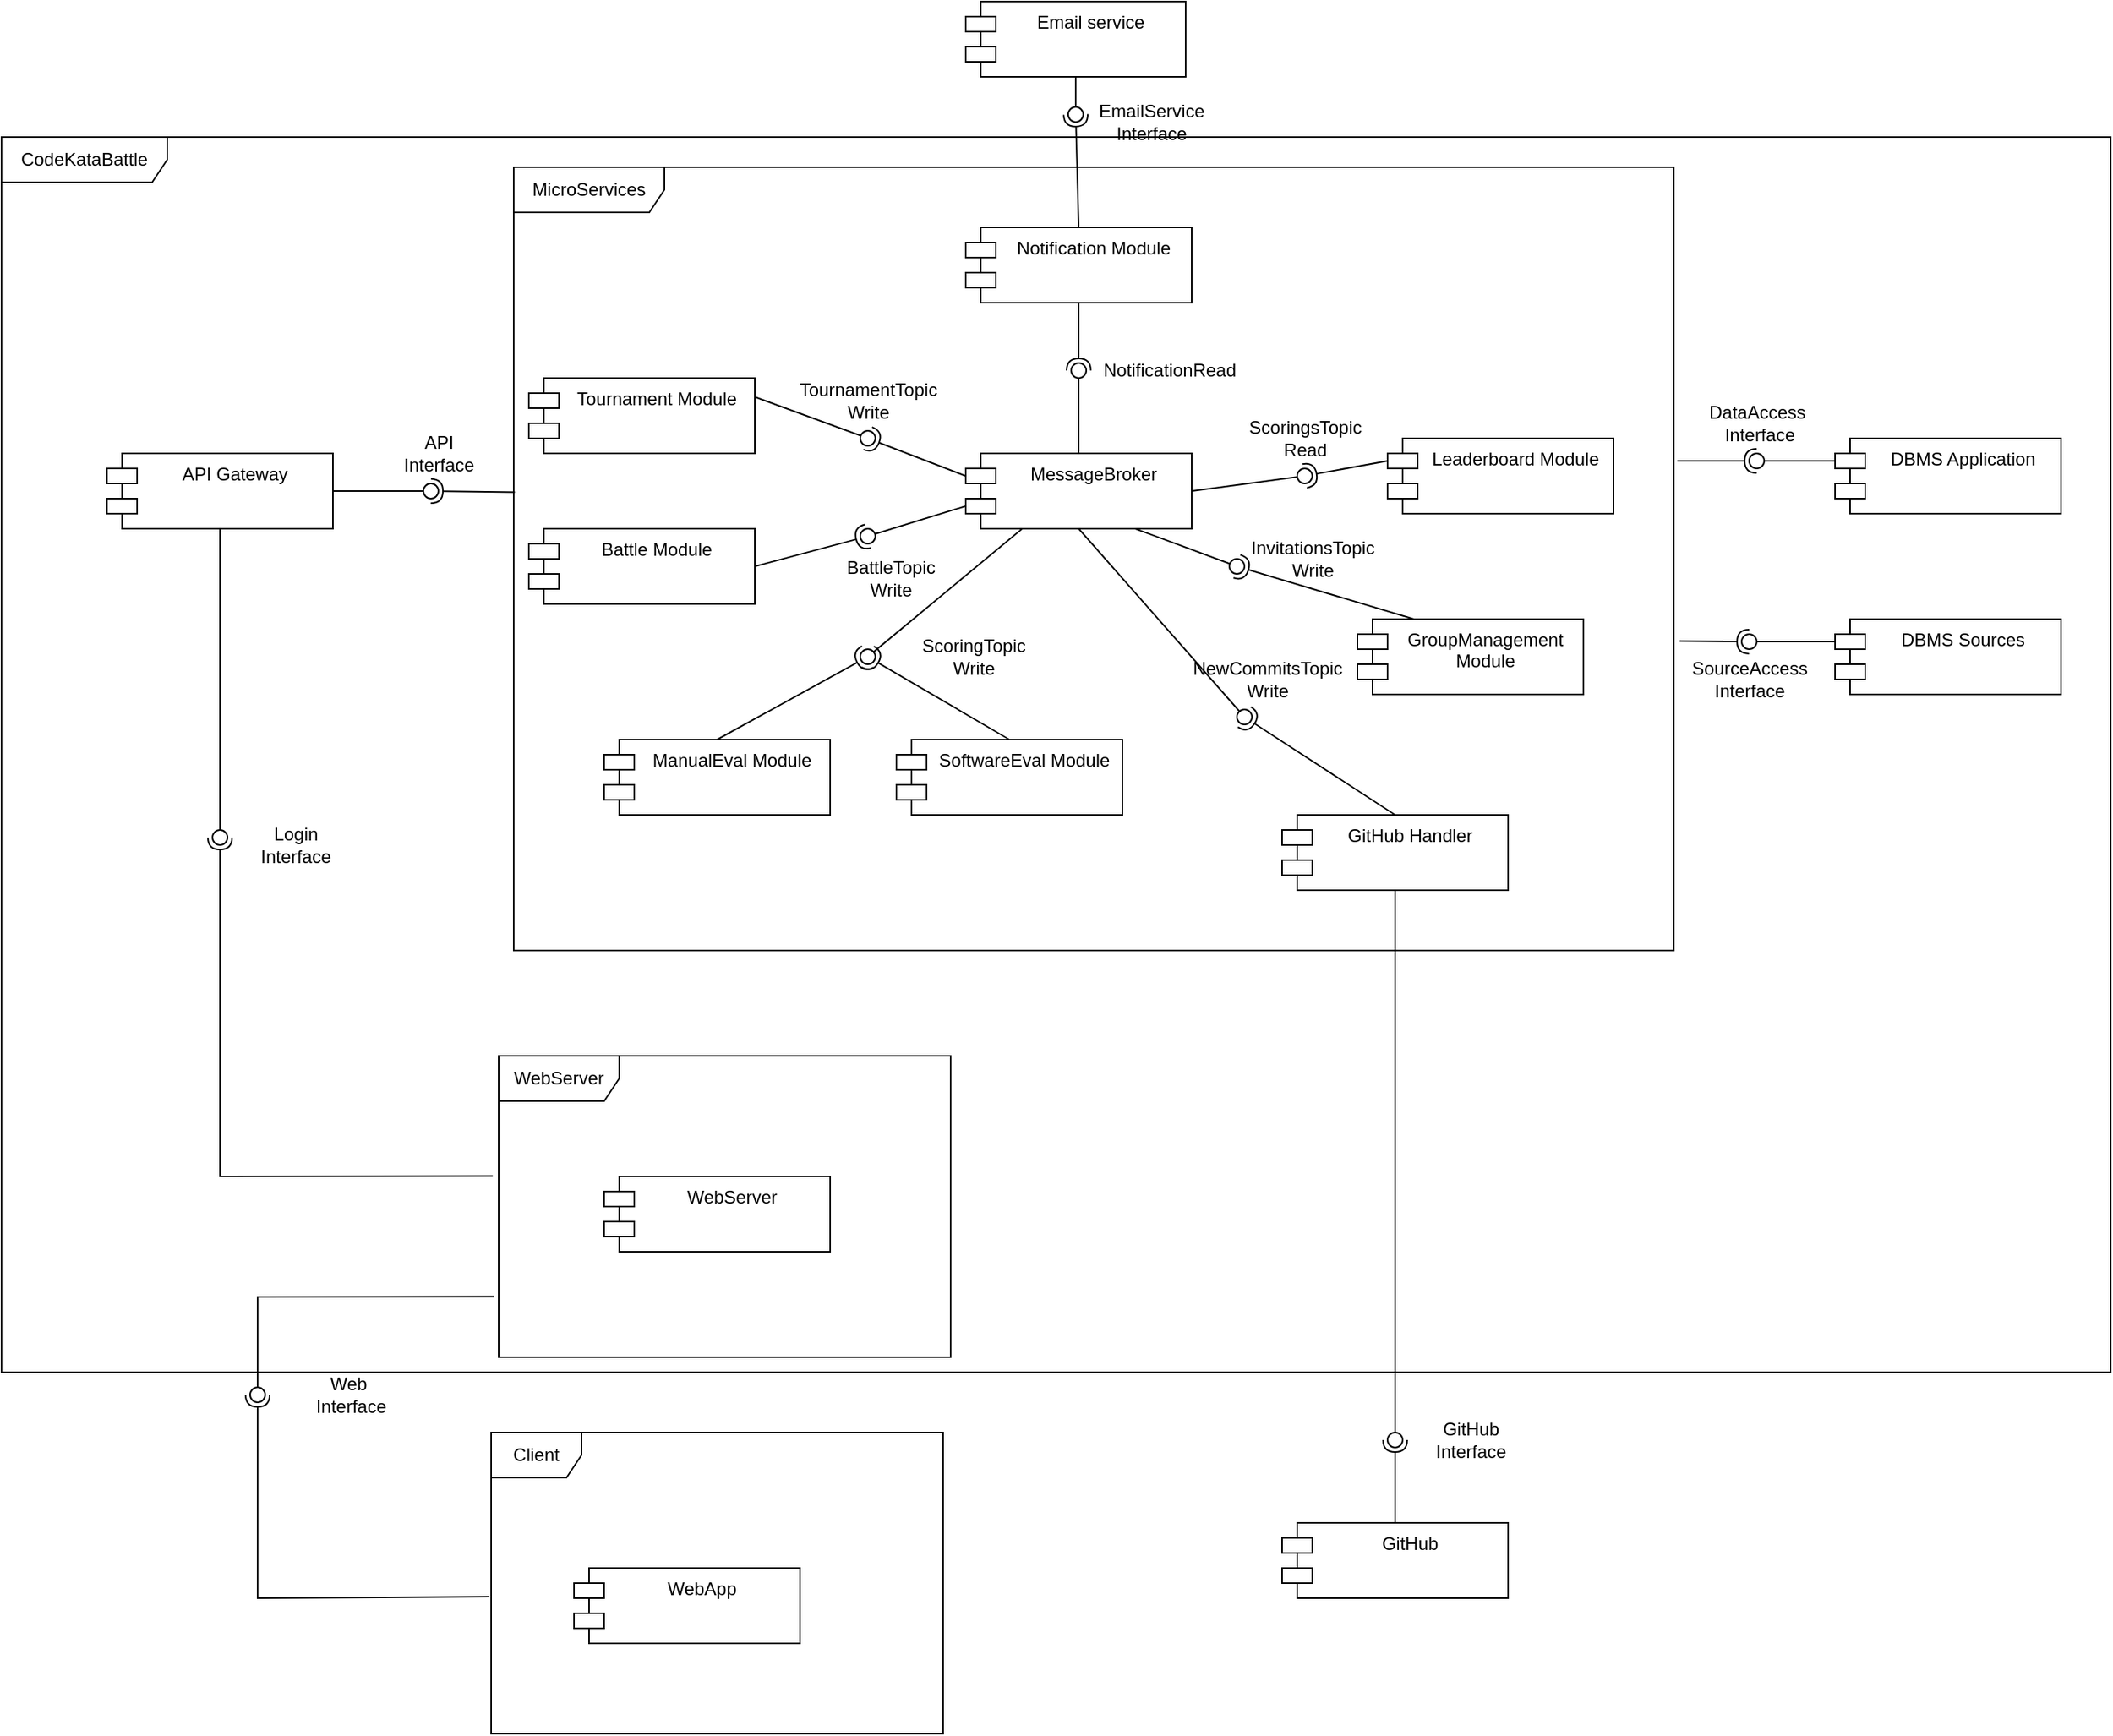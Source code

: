 <mxfile version="22.1.11" type="device">
  <diagram name="Pagina-1" id="qzB83dGnzqiJjhfnsxtL">
    <mxGraphModel dx="2817" dy="2252" grid="1" gridSize="10" guides="1" tooltips="1" connect="1" arrows="1" fold="1" page="1" pageScale="1" pageWidth="827" pageHeight="1169" math="0" shadow="0">
      <root>
        <mxCell id="0" />
        <mxCell id="1" parent="0" />
        <mxCell id="h46Rm4Iv9E7iwNrBsxgi-1" value="Battle Module" style="shape=module;align=left;spacingLeft=20;align=center;verticalAlign=top;whiteSpace=wrap;html=1;" vertex="1" parent="1">
          <mxGeometry x="20" y="250" width="150" height="50" as="geometry" />
        </mxCell>
        <mxCell id="h46Rm4Iv9E7iwNrBsxgi-2" value="Notification Module" style="shape=module;align=left;spacingLeft=20;align=center;verticalAlign=top;whiteSpace=wrap;html=1;" vertex="1" parent="1">
          <mxGeometry x="310" y="50" width="150" height="50" as="geometry" />
        </mxCell>
        <mxCell id="h46Rm4Iv9E7iwNrBsxgi-3" value="GitHub Handler" style="shape=module;align=left;spacingLeft=20;align=center;verticalAlign=top;whiteSpace=wrap;html=1;" vertex="1" parent="1">
          <mxGeometry x="520" y="440" width="150" height="50" as="geometry" />
        </mxCell>
        <mxCell id="h46Rm4Iv9E7iwNrBsxgi-4" value="Tournament Module" style="shape=module;align=left;spacingLeft=20;align=center;verticalAlign=top;whiteSpace=wrap;html=1;" vertex="1" parent="1">
          <mxGeometry x="20" y="150" width="150" height="50" as="geometry" />
        </mxCell>
        <mxCell id="h46Rm4Iv9E7iwNrBsxgi-5" value="MessageBroker" style="shape=module;align=left;spacingLeft=20;align=center;verticalAlign=top;whiteSpace=wrap;html=1;" vertex="1" parent="1">
          <mxGeometry x="310" y="200" width="150" height="50" as="geometry" />
        </mxCell>
        <mxCell id="h46Rm4Iv9E7iwNrBsxgi-6" value="ManualEval Module" style="shape=module;align=left;spacingLeft=20;align=center;verticalAlign=top;whiteSpace=wrap;html=1;" vertex="1" parent="1">
          <mxGeometry x="70" y="390" width="150" height="50" as="geometry" />
        </mxCell>
        <mxCell id="h46Rm4Iv9E7iwNrBsxgi-7" value="SoftwareEval Module" style="shape=module;align=left;spacingLeft=20;align=center;verticalAlign=top;whiteSpace=wrap;html=1;" vertex="1" parent="1">
          <mxGeometry x="264" y="390" width="150" height="50" as="geometry" />
        </mxCell>
        <mxCell id="h46Rm4Iv9E7iwNrBsxgi-8" value="Leaderboard Module" style="shape=module;align=left;spacingLeft=20;align=center;verticalAlign=top;whiteSpace=wrap;html=1;" vertex="1" parent="1">
          <mxGeometry x="590" y="190" width="150" height="50" as="geometry" />
        </mxCell>
        <mxCell id="h46Rm4Iv9E7iwNrBsxgi-9" value="GroupManagement Module" style="shape=module;align=left;spacingLeft=20;align=center;verticalAlign=top;whiteSpace=wrap;html=1;" vertex="1" parent="1">
          <mxGeometry x="570" y="310" width="150" height="50" as="geometry" />
        </mxCell>
        <mxCell id="h46Rm4Iv9E7iwNrBsxgi-10" value="" style="rounded=0;orthogonalLoop=1;jettySize=auto;html=1;endArrow=halfCircle;endFill=0;endSize=6;strokeWidth=1;sketch=0;exitX=0.5;exitY=1;exitDx=0;exitDy=0;" edge="1" target="h46Rm4Iv9E7iwNrBsxgi-12" parent="1" source="h46Rm4Iv9E7iwNrBsxgi-2">
          <mxGeometry relative="1" as="geometry">
            <mxPoint x="430" y="195" as="sourcePoint" />
          </mxGeometry>
        </mxCell>
        <mxCell id="h46Rm4Iv9E7iwNrBsxgi-11" value="" style="rounded=0;orthogonalLoop=1;jettySize=auto;html=1;endArrow=oval;endFill=0;sketch=0;sourcePerimeterSpacing=0;targetPerimeterSpacing=0;endSize=10;exitX=0.5;exitY=0;exitDx=0;exitDy=0;" edge="1" target="h46Rm4Iv9E7iwNrBsxgi-12" parent="1" source="h46Rm4Iv9E7iwNrBsxgi-5">
          <mxGeometry relative="1" as="geometry">
            <mxPoint x="390" y="195" as="sourcePoint" />
          </mxGeometry>
        </mxCell>
        <mxCell id="h46Rm4Iv9E7iwNrBsxgi-12" value="" style="ellipse;whiteSpace=wrap;html=1;align=center;aspect=fixed;fillColor=none;strokeColor=none;resizable=0;perimeter=centerPerimeter;rotatable=0;allowArrows=0;points=[];outlineConnect=1;" vertex="1" parent="1">
          <mxGeometry x="380" y="140" width="10" height="10" as="geometry" />
        </mxCell>
        <mxCell id="h46Rm4Iv9E7iwNrBsxgi-13" value="" style="rounded=0;orthogonalLoop=1;jettySize=auto;html=1;endArrow=halfCircle;endFill=0;endSize=6;strokeWidth=1;sketch=0;exitX=0;exitY=0;exitDx=0;exitDy=15;exitPerimeter=0;" edge="1" target="h46Rm4Iv9E7iwNrBsxgi-15" parent="1" source="h46Rm4Iv9E7iwNrBsxgi-8">
          <mxGeometry relative="1" as="geometry">
            <mxPoint x="430" y="325" as="sourcePoint" />
          </mxGeometry>
        </mxCell>
        <mxCell id="h46Rm4Iv9E7iwNrBsxgi-14" value="" style="rounded=0;orthogonalLoop=1;jettySize=auto;html=1;endArrow=oval;endFill=0;sketch=0;sourcePerimeterSpacing=0;targetPerimeterSpacing=0;endSize=10;exitX=1;exitY=0.5;exitDx=0;exitDy=0;" edge="1" target="h46Rm4Iv9E7iwNrBsxgi-15" parent="1" source="h46Rm4Iv9E7iwNrBsxgi-5">
          <mxGeometry relative="1" as="geometry">
            <mxPoint x="390" y="325" as="sourcePoint" />
          </mxGeometry>
        </mxCell>
        <mxCell id="h46Rm4Iv9E7iwNrBsxgi-15" value="" style="ellipse;whiteSpace=wrap;html=1;align=center;aspect=fixed;fillColor=none;strokeColor=none;resizable=0;perimeter=centerPerimeter;rotatable=0;allowArrows=0;points=[];outlineConnect=1;" vertex="1" parent="1">
          <mxGeometry x="530" y="210" width="10" height="10" as="geometry" />
        </mxCell>
        <mxCell id="h46Rm4Iv9E7iwNrBsxgi-16" value="ScoringsTopic&lt;br&gt;Read" style="text;html=1;align=center;verticalAlign=middle;resizable=0;points=[];autosize=1;strokeColor=none;fillColor=none;" vertex="1" parent="1">
          <mxGeometry x="485" y="170" width="100" height="40" as="geometry" />
        </mxCell>
        <mxCell id="h46Rm4Iv9E7iwNrBsxgi-17" value="NotificationRead" style="text;html=1;align=center;verticalAlign=middle;resizable=0;points=[];autosize=1;strokeColor=none;fillColor=none;" vertex="1" parent="1">
          <mxGeometry x="390" y="130" width="110" height="30" as="geometry" />
        </mxCell>
        <mxCell id="h46Rm4Iv9E7iwNrBsxgi-18" value="" style="rounded=0;orthogonalLoop=1;jettySize=auto;html=1;endArrow=halfCircle;endFill=0;endSize=6;strokeWidth=1;sketch=0;exitX=0;exitY=0;exitDx=0;exitDy=15;exitPerimeter=0;" edge="1" target="h46Rm4Iv9E7iwNrBsxgi-20" parent="1" source="h46Rm4Iv9E7iwNrBsxgi-5">
          <mxGeometry relative="1" as="geometry">
            <mxPoint x="430" y="325" as="sourcePoint" />
          </mxGeometry>
        </mxCell>
        <mxCell id="h46Rm4Iv9E7iwNrBsxgi-19" value="" style="rounded=0;orthogonalLoop=1;jettySize=auto;html=1;endArrow=oval;endFill=0;sketch=0;sourcePerimeterSpacing=0;targetPerimeterSpacing=0;endSize=10;exitX=1;exitY=0.25;exitDx=0;exitDy=0;" edge="1" target="h46Rm4Iv9E7iwNrBsxgi-20" parent="1" source="h46Rm4Iv9E7iwNrBsxgi-4">
          <mxGeometry relative="1" as="geometry">
            <mxPoint x="390" y="325" as="sourcePoint" />
          </mxGeometry>
        </mxCell>
        <mxCell id="h46Rm4Iv9E7iwNrBsxgi-20" value="" style="ellipse;whiteSpace=wrap;html=1;align=center;aspect=fixed;fillColor=none;strokeColor=none;resizable=0;perimeter=centerPerimeter;rotatable=0;allowArrows=0;points=[];outlineConnect=1;" vertex="1" parent="1">
          <mxGeometry x="240" y="185" width="10" height="10" as="geometry" />
        </mxCell>
        <mxCell id="h46Rm4Iv9E7iwNrBsxgi-21" value="TournamentTopic&lt;br&gt;Write" style="text;html=1;align=center;verticalAlign=middle;resizable=0;points=[];autosize=1;strokeColor=none;fillColor=none;" vertex="1" parent="1">
          <mxGeometry x="190" y="145" width="110" height="40" as="geometry" />
        </mxCell>
        <mxCell id="h46Rm4Iv9E7iwNrBsxgi-22" value="" style="rounded=0;orthogonalLoop=1;jettySize=auto;html=1;endArrow=halfCircle;endFill=0;endSize=6;strokeWidth=1;sketch=0;exitX=1;exitY=0.5;exitDx=0;exitDy=0;" edge="1" target="h46Rm4Iv9E7iwNrBsxgi-24" parent="1" source="h46Rm4Iv9E7iwNrBsxgi-1">
          <mxGeometry relative="1" as="geometry">
            <mxPoint x="430" y="325" as="sourcePoint" />
          </mxGeometry>
        </mxCell>
        <mxCell id="h46Rm4Iv9E7iwNrBsxgi-23" value="" style="rounded=0;orthogonalLoop=1;jettySize=auto;html=1;endArrow=oval;endFill=0;sketch=0;sourcePerimeterSpacing=0;targetPerimeterSpacing=0;endSize=10;exitX=0;exitY=0;exitDx=0;exitDy=35;exitPerimeter=0;" edge="1" target="h46Rm4Iv9E7iwNrBsxgi-24" parent="1" source="h46Rm4Iv9E7iwNrBsxgi-5">
          <mxGeometry relative="1" as="geometry">
            <mxPoint x="390" y="325" as="sourcePoint" />
          </mxGeometry>
        </mxCell>
        <mxCell id="h46Rm4Iv9E7iwNrBsxgi-24" value="" style="ellipse;whiteSpace=wrap;html=1;align=center;aspect=fixed;fillColor=none;strokeColor=none;resizable=0;perimeter=centerPerimeter;rotatable=0;allowArrows=0;points=[];outlineConnect=1;" vertex="1" parent="1">
          <mxGeometry x="240" y="250" width="10" height="10" as="geometry" />
        </mxCell>
        <mxCell id="h46Rm4Iv9E7iwNrBsxgi-25" value="BattleTopic&lt;br&gt;Write" style="text;html=1;align=center;verticalAlign=middle;resizable=0;points=[];autosize=1;strokeColor=none;fillColor=none;" vertex="1" parent="1">
          <mxGeometry x="220" y="263" width="80" height="40" as="geometry" />
        </mxCell>
        <mxCell id="h46Rm4Iv9E7iwNrBsxgi-26" value="" style="rounded=0;orthogonalLoop=1;jettySize=auto;html=1;endArrow=halfCircle;endFill=0;endSize=6;strokeWidth=1;sketch=0;exitX=0.5;exitY=0;exitDx=0;exitDy=0;" edge="1" target="h46Rm4Iv9E7iwNrBsxgi-28" parent="1" source="h46Rm4Iv9E7iwNrBsxgi-6">
          <mxGeometry relative="1" as="geometry">
            <mxPoint x="430" y="325" as="sourcePoint" />
          </mxGeometry>
        </mxCell>
        <mxCell id="h46Rm4Iv9E7iwNrBsxgi-27" value="" style="rounded=0;orthogonalLoop=1;jettySize=auto;html=1;endArrow=oval;endFill=0;sketch=0;sourcePerimeterSpacing=0;targetPerimeterSpacing=0;endSize=10;exitX=0.25;exitY=1;exitDx=0;exitDy=0;" edge="1" target="h46Rm4Iv9E7iwNrBsxgi-28" parent="1" source="h46Rm4Iv9E7iwNrBsxgi-5">
          <mxGeometry relative="1" as="geometry">
            <mxPoint x="390" y="325" as="sourcePoint" />
          </mxGeometry>
        </mxCell>
        <mxCell id="h46Rm4Iv9E7iwNrBsxgi-28" value="" style="ellipse;whiteSpace=wrap;html=1;align=center;aspect=fixed;fillColor=none;strokeColor=none;resizable=0;perimeter=centerPerimeter;rotatable=0;allowArrows=0;points=[];outlineConnect=1;" vertex="1" parent="1">
          <mxGeometry x="240" y="330" width="10" height="10" as="geometry" />
        </mxCell>
        <mxCell id="h46Rm4Iv9E7iwNrBsxgi-30" value="" style="rounded=0;orthogonalLoop=1;jettySize=auto;html=1;endArrow=halfCircle;endFill=0;endSize=6;strokeWidth=1;sketch=0;fontSize=12;curved=1;exitX=0.5;exitY=0;exitDx=0;exitDy=0;" edge="1" target="h46Rm4Iv9E7iwNrBsxgi-31" parent="1" source="h46Rm4Iv9E7iwNrBsxgi-7">
          <mxGeometry relative="1" as="geometry">
            <mxPoint x="425" y="325" as="sourcePoint" />
          </mxGeometry>
        </mxCell>
        <mxCell id="h46Rm4Iv9E7iwNrBsxgi-31" value="" style="ellipse;whiteSpace=wrap;html=1;align=center;aspect=fixed;fillColor=none;strokeColor=none;resizable=0;perimeter=centerPerimeter;rotatable=0;allowArrows=0;points=[];outlineConnect=1;" vertex="1" parent="1">
          <mxGeometry x="240" y="330" width="10" height="10" as="geometry" />
        </mxCell>
        <mxCell id="h46Rm4Iv9E7iwNrBsxgi-32" value="ScoringTopic&lt;br&gt;Write" style="text;html=1;align=center;verticalAlign=middle;resizable=0;points=[];autosize=1;strokeColor=none;fillColor=none;" vertex="1" parent="1">
          <mxGeometry x="270" y="315" width="90" height="40" as="geometry" />
        </mxCell>
        <mxCell id="h46Rm4Iv9E7iwNrBsxgi-34" value="" style="rounded=0;orthogonalLoop=1;jettySize=auto;html=1;endArrow=halfCircle;endFill=0;endSize=6;strokeWidth=1;sketch=0;exitX=0.25;exitY=0;exitDx=0;exitDy=0;" edge="1" target="h46Rm4Iv9E7iwNrBsxgi-36" parent="1" source="h46Rm4Iv9E7iwNrBsxgi-9">
          <mxGeometry relative="1" as="geometry">
            <mxPoint x="430" y="352" as="sourcePoint" />
          </mxGeometry>
        </mxCell>
        <mxCell id="h46Rm4Iv9E7iwNrBsxgi-35" value="" style="rounded=0;orthogonalLoop=1;jettySize=auto;html=1;endArrow=oval;endFill=0;sketch=0;sourcePerimeterSpacing=0;targetPerimeterSpacing=0;endSize=10;exitX=0.75;exitY=1;exitDx=0;exitDy=0;" edge="1" target="h46Rm4Iv9E7iwNrBsxgi-36" parent="1" source="h46Rm4Iv9E7iwNrBsxgi-5">
          <mxGeometry relative="1" as="geometry">
            <mxPoint x="390" y="352" as="sourcePoint" />
          </mxGeometry>
        </mxCell>
        <mxCell id="h46Rm4Iv9E7iwNrBsxgi-36" value="" style="ellipse;whiteSpace=wrap;html=1;align=center;aspect=fixed;fillColor=none;strokeColor=none;resizable=0;perimeter=centerPerimeter;rotatable=0;allowArrows=0;points=[];outlineConnect=1;" vertex="1" parent="1">
          <mxGeometry x="485" y="270" width="10" height="10" as="geometry" />
        </mxCell>
        <mxCell id="h46Rm4Iv9E7iwNrBsxgi-37" value="InvitationsTopic&lt;br&gt;Write" style="text;html=1;align=center;verticalAlign=middle;resizable=0;points=[];autosize=1;strokeColor=none;fillColor=none;" vertex="1" parent="1">
          <mxGeometry x="485" y="250" width="110" height="40" as="geometry" />
        </mxCell>
        <mxCell id="h46Rm4Iv9E7iwNrBsxgi-39" value="" style="rounded=0;orthogonalLoop=1;jettySize=auto;html=1;endArrow=halfCircle;endFill=0;endSize=6;strokeWidth=1;sketch=0;exitX=0.5;exitY=0;exitDx=0;exitDy=0;" edge="1" target="h46Rm4Iv9E7iwNrBsxgi-41" parent="1" source="h46Rm4Iv9E7iwNrBsxgi-3">
          <mxGeometry relative="1" as="geometry">
            <mxPoint x="430" y="325" as="sourcePoint" />
          </mxGeometry>
        </mxCell>
        <mxCell id="h46Rm4Iv9E7iwNrBsxgi-40" value="" style="rounded=0;orthogonalLoop=1;jettySize=auto;html=1;endArrow=oval;endFill=0;sketch=0;sourcePerimeterSpacing=0;targetPerimeterSpacing=0;endSize=10;exitX=0.5;exitY=1;exitDx=0;exitDy=0;" edge="1" target="h46Rm4Iv9E7iwNrBsxgi-41" parent="1" source="h46Rm4Iv9E7iwNrBsxgi-5">
          <mxGeometry relative="1" as="geometry">
            <mxPoint x="390" y="325" as="sourcePoint" />
          </mxGeometry>
        </mxCell>
        <mxCell id="h46Rm4Iv9E7iwNrBsxgi-41" value="" style="ellipse;whiteSpace=wrap;html=1;align=center;aspect=fixed;fillColor=none;strokeColor=none;resizable=0;perimeter=centerPerimeter;rotatable=0;allowArrows=0;points=[];outlineConnect=1;" vertex="1" parent="1">
          <mxGeometry x="490" y="370" width="10" height="10" as="geometry" />
        </mxCell>
        <mxCell id="h46Rm4Iv9E7iwNrBsxgi-42" value="NewCommitsTopic&lt;br&gt;Write" style="text;html=1;align=center;verticalAlign=middle;resizable=0;points=[];autosize=1;strokeColor=none;fillColor=none;" vertex="1" parent="1">
          <mxGeometry x="450" y="330" width="120" height="40" as="geometry" />
        </mxCell>
        <mxCell id="h46Rm4Iv9E7iwNrBsxgi-43" value="MicroServices" style="shape=umlFrame;whiteSpace=wrap;html=1;pointerEvents=0;width=100;height=30;" vertex="1" parent="1">
          <mxGeometry x="10" y="10" width="770" height="520" as="geometry" />
        </mxCell>
        <mxCell id="h46Rm4Iv9E7iwNrBsxgi-44" value="Email service" style="shape=module;align=left;spacingLeft=20;align=center;verticalAlign=top;whiteSpace=wrap;html=1;" vertex="1" parent="1">
          <mxGeometry x="310" y="-100" width="146" height="50" as="geometry" />
        </mxCell>
        <mxCell id="h46Rm4Iv9E7iwNrBsxgi-45" value="" style="rounded=0;orthogonalLoop=1;jettySize=auto;html=1;endArrow=halfCircle;endFill=0;endSize=6;strokeWidth=1;sketch=0;exitX=0.5;exitY=0;exitDx=0;exitDy=0;" edge="1" target="h46Rm4Iv9E7iwNrBsxgi-47" parent="1" source="h46Rm4Iv9E7iwNrBsxgi-2">
          <mxGeometry relative="1" as="geometry">
            <mxPoint x="410" y="-25" as="sourcePoint" />
          </mxGeometry>
        </mxCell>
        <mxCell id="h46Rm4Iv9E7iwNrBsxgi-46" value="" style="rounded=0;orthogonalLoop=1;jettySize=auto;html=1;endArrow=oval;endFill=0;sketch=0;sourcePerimeterSpacing=0;targetPerimeterSpacing=0;endSize=10;exitX=0.5;exitY=1;exitDx=0;exitDy=0;" edge="1" target="h46Rm4Iv9E7iwNrBsxgi-47" parent="1" source="h46Rm4Iv9E7iwNrBsxgi-44">
          <mxGeometry relative="1" as="geometry">
            <mxPoint x="370" y="-25" as="sourcePoint" />
          </mxGeometry>
        </mxCell>
        <mxCell id="h46Rm4Iv9E7iwNrBsxgi-47" value="" style="ellipse;whiteSpace=wrap;html=1;align=center;aspect=fixed;fillColor=none;strokeColor=none;resizable=0;perimeter=centerPerimeter;rotatable=0;allowArrows=0;points=[];outlineConnect=1;" vertex="1" parent="1">
          <mxGeometry x="378" y="-30" width="10" height="10" as="geometry" />
        </mxCell>
        <mxCell id="h46Rm4Iv9E7iwNrBsxgi-48" value="EmailService&lt;br&gt;Interface" style="text;html=1;align=center;verticalAlign=middle;resizable=0;points=[];autosize=1;strokeColor=none;fillColor=none;" vertex="1" parent="1">
          <mxGeometry x="388" y="-40" width="90" height="40" as="geometry" />
        </mxCell>
        <mxCell id="h46Rm4Iv9E7iwNrBsxgi-49" value="API Gateway" style="shape=module;align=left;spacingLeft=20;align=center;verticalAlign=top;whiteSpace=wrap;html=1;" vertex="1" parent="1">
          <mxGeometry x="-260" y="200" width="150" height="50" as="geometry" />
        </mxCell>
        <mxCell id="h46Rm4Iv9E7iwNrBsxgi-51" value="GitHub" style="shape=module;align=left;spacingLeft=20;align=center;verticalAlign=top;whiteSpace=wrap;html=1;" vertex="1" parent="1">
          <mxGeometry x="520" y="910" width="150" height="50" as="geometry" />
        </mxCell>
        <mxCell id="h46Rm4Iv9E7iwNrBsxgi-52" value="WebApp" style="shape=module;align=left;spacingLeft=20;align=center;verticalAlign=top;whiteSpace=wrap;html=1;" vertex="1" parent="1">
          <mxGeometry x="50" y="940" width="150" height="50" as="geometry" />
        </mxCell>
        <mxCell id="h46Rm4Iv9E7iwNrBsxgi-53" value="DBMS Sources" style="shape=module;align=left;spacingLeft=20;align=center;verticalAlign=top;whiteSpace=wrap;html=1;" vertex="1" parent="1">
          <mxGeometry x="887" y="310" width="150" height="50" as="geometry" />
        </mxCell>
        <mxCell id="h46Rm4Iv9E7iwNrBsxgi-54" value="DBMS Application" style="shape=module;align=left;spacingLeft=20;align=center;verticalAlign=top;whiteSpace=wrap;html=1;" vertex="1" parent="1">
          <mxGeometry x="887" y="190" width="150" height="50" as="geometry" />
        </mxCell>
        <mxCell id="h46Rm4Iv9E7iwNrBsxgi-56" value="" style="group" vertex="1" connectable="0" parent="1">
          <mxGeometry y="600" width="300" height="200" as="geometry" />
        </mxCell>
        <mxCell id="h46Rm4Iv9E7iwNrBsxgi-50" value="WebServer" style="shape=module;align=left;spacingLeft=20;align=center;verticalAlign=top;whiteSpace=wrap;html=1;" vertex="1" parent="h46Rm4Iv9E7iwNrBsxgi-56">
          <mxGeometry x="70" y="80" width="150" height="50" as="geometry" />
        </mxCell>
        <mxCell id="h46Rm4Iv9E7iwNrBsxgi-55" value="WebServer" style="shape=umlFrame;whiteSpace=wrap;html=1;pointerEvents=0;width=80;height=30;" vertex="1" parent="h46Rm4Iv9E7iwNrBsxgi-56">
          <mxGeometry width="300" height="200" as="geometry" />
        </mxCell>
        <mxCell id="h46Rm4Iv9E7iwNrBsxgi-57" value="Client" style="shape=umlFrame;whiteSpace=wrap;html=1;pointerEvents=0;" vertex="1" parent="1">
          <mxGeometry x="-5" y="850" width="300" height="200" as="geometry" />
        </mxCell>
        <mxCell id="h46Rm4Iv9E7iwNrBsxgi-58" value="" style="rounded=0;orthogonalLoop=1;jettySize=auto;html=1;endArrow=halfCircle;endFill=0;endSize=6;strokeWidth=1;sketch=0;exitX=-0.004;exitY=0.545;exitDx=0;exitDy=0;exitPerimeter=0;" edge="1" target="h46Rm4Iv9E7iwNrBsxgi-60" parent="1" source="h46Rm4Iv9E7iwNrBsxgi-57">
          <mxGeometry relative="1" as="geometry">
            <mxPoint y="685" as="sourcePoint" />
            <Array as="points">
              <mxPoint x="-160" y="960" />
            </Array>
          </mxGeometry>
        </mxCell>
        <mxCell id="h46Rm4Iv9E7iwNrBsxgi-59" value="" style="rounded=0;orthogonalLoop=1;jettySize=auto;html=1;endArrow=oval;endFill=0;sketch=0;sourcePerimeterSpacing=0;targetPerimeterSpacing=0;endSize=10;exitX=-0.01;exitY=0.799;exitDx=0;exitDy=0;exitPerimeter=0;" edge="1" target="h46Rm4Iv9E7iwNrBsxgi-60" parent="1" source="h46Rm4Iv9E7iwNrBsxgi-55">
          <mxGeometry relative="1" as="geometry">
            <mxPoint x="-40" y="685" as="sourcePoint" />
            <Array as="points">
              <mxPoint x="-160" y="760" />
            </Array>
          </mxGeometry>
        </mxCell>
        <mxCell id="h46Rm4Iv9E7iwNrBsxgi-60" value="" style="ellipse;whiteSpace=wrap;html=1;align=center;aspect=fixed;fillColor=none;strokeColor=none;resizable=0;perimeter=centerPerimeter;rotatable=0;allowArrows=0;points=[];outlineConnect=1;" vertex="1" parent="1">
          <mxGeometry x="-165" y="820" width="10" height="10" as="geometry" />
        </mxCell>
        <mxCell id="h46Rm4Iv9E7iwNrBsxgi-61" value="Web&lt;br&gt;&amp;nbsp;Interface" style="text;html=1;align=center;verticalAlign=middle;resizable=0;points=[];autosize=1;strokeColor=none;fillColor=none;" vertex="1" parent="1">
          <mxGeometry x="-135" y="805" width="70" height="40" as="geometry" />
        </mxCell>
        <mxCell id="h46Rm4Iv9E7iwNrBsxgi-62" value="" style="rounded=0;orthogonalLoop=1;jettySize=auto;html=1;endArrow=halfCircle;endFill=0;endSize=6;strokeWidth=1;sketch=0;exitX=-0.013;exitY=0.399;exitDx=0;exitDy=0;exitPerimeter=0;" edge="1" target="h46Rm4Iv9E7iwNrBsxgi-64" parent="1" source="h46Rm4Iv9E7iwNrBsxgi-55">
          <mxGeometry relative="1" as="geometry">
            <mxPoint x="-380" y="445" as="sourcePoint" />
            <Array as="points">
              <mxPoint x="-185" y="680" />
            </Array>
          </mxGeometry>
        </mxCell>
        <mxCell id="h46Rm4Iv9E7iwNrBsxgi-63" value="" style="rounded=0;orthogonalLoop=1;jettySize=auto;html=1;endArrow=oval;endFill=0;sketch=0;sourcePerimeterSpacing=0;targetPerimeterSpacing=0;endSize=10;exitX=0.5;exitY=1;exitDx=0;exitDy=0;" edge="1" target="h46Rm4Iv9E7iwNrBsxgi-64" parent="1" source="h46Rm4Iv9E7iwNrBsxgi-49">
          <mxGeometry relative="1" as="geometry">
            <mxPoint x="-420" y="445" as="sourcePoint" />
          </mxGeometry>
        </mxCell>
        <mxCell id="h46Rm4Iv9E7iwNrBsxgi-64" value="" style="ellipse;whiteSpace=wrap;html=1;align=center;aspect=fixed;fillColor=none;strokeColor=none;resizable=0;perimeter=centerPerimeter;rotatable=0;allowArrows=0;points=[];outlineConnect=1;" vertex="1" parent="1">
          <mxGeometry x="-190" y="450" width="10" height="10" as="geometry" />
        </mxCell>
        <mxCell id="h46Rm4Iv9E7iwNrBsxgi-65" value="Login&lt;br&gt;Interface" style="text;html=1;align=center;verticalAlign=middle;resizable=0;points=[];autosize=1;strokeColor=none;fillColor=none;" vertex="1" parent="1">
          <mxGeometry x="-170" y="440" width="70" height="40" as="geometry" />
        </mxCell>
        <mxCell id="h46Rm4Iv9E7iwNrBsxgi-66" value="" style="rounded=0;orthogonalLoop=1;jettySize=auto;html=1;endArrow=halfCircle;endFill=0;endSize=6;strokeWidth=1;sketch=0;exitX=0.001;exitY=0.415;exitDx=0;exitDy=0;exitPerimeter=0;" edge="1" target="h46Rm4Iv9E7iwNrBsxgi-68" parent="1" source="h46Rm4Iv9E7iwNrBsxgi-43">
          <mxGeometry relative="1" as="geometry">
            <mxPoint x="-410" y="165" as="sourcePoint" />
          </mxGeometry>
        </mxCell>
        <mxCell id="h46Rm4Iv9E7iwNrBsxgi-67" value="" style="rounded=0;orthogonalLoop=1;jettySize=auto;html=1;endArrow=oval;endFill=0;sketch=0;sourcePerimeterSpacing=0;targetPerimeterSpacing=0;endSize=10;exitX=1;exitY=0.5;exitDx=0;exitDy=0;" edge="1" target="h46Rm4Iv9E7iwNrBsxgi-68" parent="1" source="h46Rm4Iv9E7iwNrBsxgi-49">
          <mxGeometry relative="1" as="geometry">
            <mxPoint x="-450" y="165" as="sourcePoint" />
          </mxGeometry>
        </mxCell>
        <mxCell id="h46Rm4Iv9E7iwNrBsxgi-68" value="" style="ellipse;whiteSpace=wrap;html=1;align=center;aspect=fixed;fillColor=none;strokeColor=none;resizable=0;perimeter=centerPerimeter;rotatable=0;allowArrows=0;points=[];outlineConnect=1;" vertex="1" parent="1">
          <mxGeometry x="-50" y="220" width="10" height="10" as="geometry" />
        </mxCell>
        <mxCell id="h46Rm4Iv9E7iwNrBsxgi-69" value="API &lt;br&gt;Interface" style="text;html=1;align=center;verticalAlign=middle;resizable=0;points=[];autosize=1;strokeColor=none;fillColor=none;" vertex="1" parent="1">
          <mxGeometry x="-75" y="180" width="70" height="40" as="geometry" />
        </mxCell>
        <mxCell id="h46Rm4Iv9E7iwNrBsxgi-70" value="" style="rounded=0;orthogonalLoop=1;jettySize=auto;html=1;endArrow=halfCircle;endFill=0;endSize=6;strokeWidth=1;sketch=0;exitX=0.5;exitY=0;exitDx=0;exitDy=0;" edge="1" target="h46Rm4Iv9E7iwNrBsxgi-72" parent="1" source="h46Rm4Iv9E7iwNrBsxgi-51">
          <mxGeometry relative="1" as="geometry">
            <mxPoint x="530" y="475" as="sourcePoint" />
          </mxGeometry>
        </mxCell>
        <mxCell id="h46Rm4Iv9E7iwNrBsxgi-71" value="" style="rounded=0;orthogonalLoop=1;jettySize=auto;html=1;endArrow=oval;endFill=0;sketch=0;sourcePerimeterSpacing=0;targetPerimeterSpacing=0;endSize=10;exitX=0.5;exitY=1;exitDx=0;exitDy=0;" edge="1" target="h46Rm4Iv9E7iwNrBsxgi-72" parent="1" source="h46Rm4Iv9E7iwNrBsxgi-3">
          <mxGeometry relative="1" as="geometry">
            <mxPoint x="490" y="475" as="sourcePoint" />
          </mxGeometry>
        </mxCell>
        <mxCell id="h46Rm4Iv9E7iwNrBsxgi-72" value="" style="ellipse;whiteSpace=wrap;html=1;align=center;aspect=fixed;fillColor=none;strokeColor=none;resizable=0;perimeter=centerPerimeter;rotatable=0;allowArrows=0;points=[];outlineConnect=1;" vertex="1" parent="1">
          <mxGeometry x="590" y="850" width="10" height="10" as="geometry" />
        </mxCell>
        <mxCell id="h46Rm4Iv9E7iwNrBsxgi-73" value="GitHub&lt;br&gt;Interface" style="text;html=1;align=center;verticalAlign=middle;resizable=0;points=[];autosize=1;strokeColor=none;fillColor=none;" vertex="1" parent="1">
          <mxGeometry x="610" y="835" width="70" height="40" as="geometry" />
        </mxCell>
        <mxCell id="h46Rm4Iv9E7iwNrBsxgi-77" value="" style="rounded=0;orthogonalLoop=1;jettySize=auto;html=1;endArrow=halfCircle;endFill=0;endSize=6;strokeWidth=1;sketch=0;exitX=1.003;exitY=0.375;exitDx=0;exitDy=0;exitPerimeter=0;" edge="1" target="h46Rm4Iv9E7iwNrBsxgi-79" parent="1" source="h46Rm4Iv9E7iwNrBsxgi-43">
          <mxGeometry relative="1" as="geometry">
            <mxPoint x="850" y="140" as="sourcePoint" />
          </mxGeometry>
        </mxCell>
        <mxCell id="h46Rm4Iv9E7iwNrBsxgi-78" value="" style="rounded=0;orthogonalLoop=1;jettySize=auto;html=1;endArrow=oval;endFill=0;sketch=0;sourcePerimeterSpacing=0;targetPerimeterSpacing=0;endSize=10;exitX=0;exitY=0;exitDx=0;exitDy=15;exitPerimeter=0;" edge="1" target="h46Rm4Iv9E7iwNrBsxgi-79" parent="1" source="h46Rm4Iv9E7iwNrBsxgi-54">
          <mxGeometry relative="1" as="geometry">
            <mxPoint x="810" y="140" as="sourcePoint" />
          </mxGeometry>
        </mxCell>
        <mxCell id="h46Rm4Iv9E7iwNrBsxgi-79" value="" style="ellipse;whiteSpace=wrap;html=1;align=center;aspect=fixed;fillColor=none;strokeColor=none;resizable=0;perimeter=centerPerimeter;rotatable=0;allowArrows=0;points=[];outlineConnect=1;" vertex="1" parent="1">
          <mxGeometry x="830" y="200" width="10" height="10" as="geometry" />
        </mxCell>
        <mxCell id="h46Rm4Iv9E7iwNrBsxgi-80" value="DataAccess&lt;br&gt;&amp;nbsp;Interface" style="text;html=1;align=center;verticalAlign=middle;resizable=0;points=[];autosize=1;strokeColor=none;fillColor=none;" vertex="1" parent="1">
          <mxGeometry x="790" y="160" width="90" height="40" as="geometry" />
        </mxCell>
        <mxCell id="h46Rm4Iv9E7iwNrBsxgi-83" value="" style="rounded=0;orthogonalLoop=1;jettySize=auto;html=1;endArrow=halfCircle;endFill=0;endSize=6;strokeWidth=1;sketch=0;exitX=1.005;exitY=0.605;exitDx=0;exitDy=0;exitPerimeter=0;" edge="1" target="h46Rm4Iv9E7iwNrBsxgi-85" parent="1" source="h46Rm4Iv9E7iwNrBsxgi-43">
          <mxGeometry relative="1" as="geometry">
            <mxPoint x="850" y="325" as="sourcePoint" />
          </mxGeometry>
        </mxCell>
        <mxCell id="h46Rm4Iv9E7iwNrBsxgi-84" value="" style="rounded=0;orthogonalLoop=1;jettySize=auto;html=1;endArrow=oval;endFill=0;sketch=0;sourcePerimeterSpacing=0;targetPerimeterSpacing=0;endSize=10;exitX=0;exitY=0;exitDx=0;exitDy=15;exitPerimeter=0;" edge="1" target="h46Rm4Iv9E7iwNrBsxgi-85" parent="1" source="h46Rm4Iv9E7iwNrBsxgi-53">
          <mxGeometry relative="1" as="geometry">
            <mxPoint x="810" y="325" as="sourcePoint" />
          </mxGeometry>
        </mxCell>
        <mxCell id="h46Rm4Iv9E7iwNrBsxgi-85" value="" style="ellipse;whiteSpace=wrap;html=1;align=center;aspect=fixed;fillColor=none;strokeColor=none;resizable=0;perimeter=centerPerimeter;rotatable=0;allowArrows=0;points=[];outlineConnect=1;" vertex="1" parent="1">
          <mxGeometry x="825" y="320" width="10" height="10" as="geometry" />
        </mxCell>
        <mxCell id="h46Rm4Iv9E7iwNrBsxgi-86" value="SourceAccess&lt;br&gt;Interface" style="text;html=1;align=center;verticalAlign=middle;resizable=0;points=[];autosize=1;strokeColor=none;fillColor=none;" vertex="1" parent="1">
          <mxGeometry x="780" y="330" width="100" height="40" as="geometry" />
        </mxCell>
        <mxCell id="h46Rm4Iv9E7iwNrBsxgi-87" value="CodeKataBattle" style="shape=umlFrame;whiteSpace=wrap;html=1;pointerEvents=0;width=110;height=30;" vertex="1" parent="1">
          <mxGeometry x="-330" y="-10" width="1400" height="820" as="geometry" />
        </mxCell>
      </root>
    </mxGraphModel>
  </diagram>
</mxfile>

